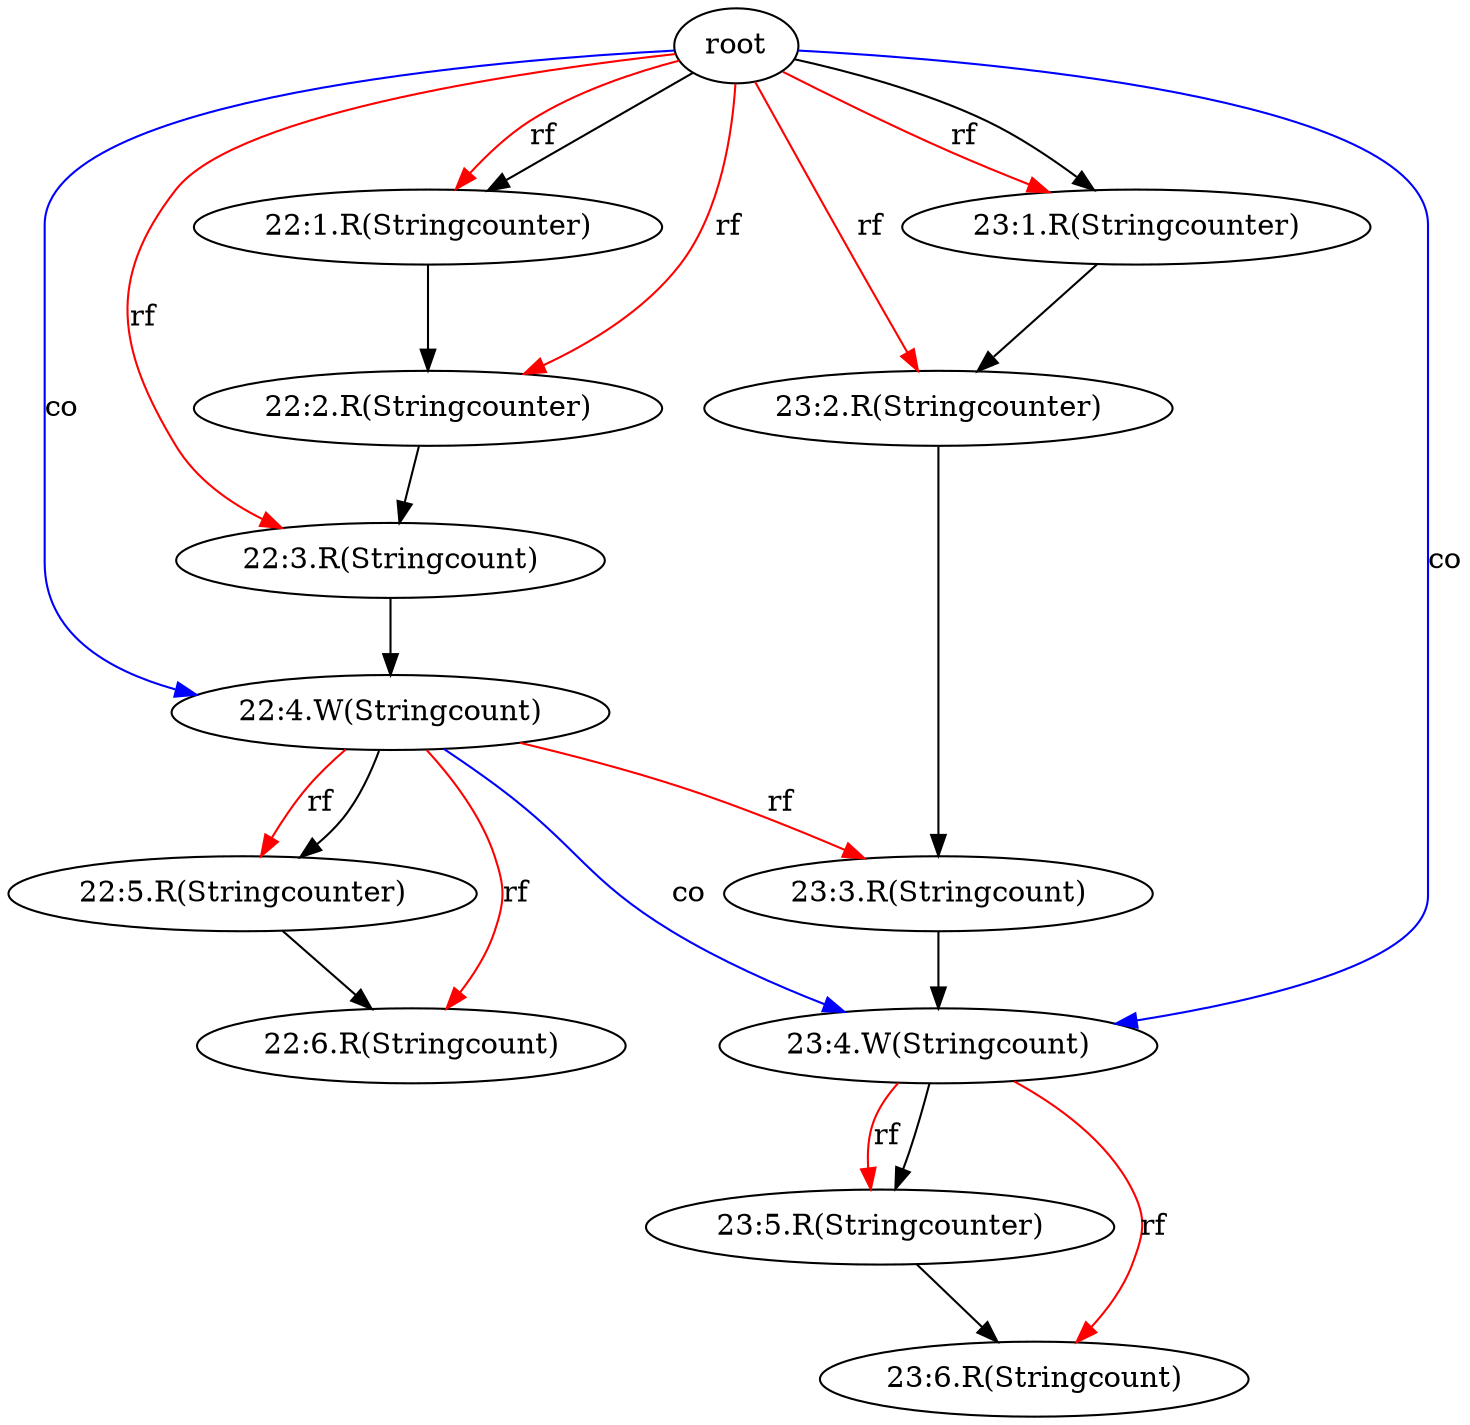 digraph {
221 [label="22:1.R(Stringcounter)"]
root -> 221;
root -> 221[color=red, label="rf"];
231 [label="23:1.R(Stringcounter)"]
root -> 231;
root -> 231[color=red, label="rf"];
222 [label="22:2.R(Stringcounter)"]
221 -> 222;
root -> 222[color=red, label="rf"];
223 [label="22:3.R(Stringcount)"]
222 -> 223;
root -> 223[color=red, label="rf"];
224 [label="22:4.W(Stringcount)"]
223 -> 224;
225 [label="22:5.R(Stringcounter)"]
224 -> 225;
224 -> 225[color=red, label="rf"];
226 [label="22:6.R(Stringcount)"]
225 -> 226;
224 -> 226[color=red, label="rf"];
232 [label="23:2.R(Stringcounter)"]
231 -> 232;
root -> 232[color=red, label="rf"];
233 [label="23:3.R(Stringcount)"]
232 -> 233;
224 -> 233[color=red, label="rf"];
234 [label="23:4.W(Stringcount)"]
233 -> 234;
235 [label="23:5.R(Stringcounter)"]
234 -> 235;
234 -> 235[color=red, label="rf"];
236 [label="23:6.R(Stringcount)"]
235 -> 236;
234 -> 236[color=red, label="rf"];
root -> 224[color=blue, label="co"];
root -> 234[color=blue, label="co"];
224 -> 234[color=blue, label="co"];
}